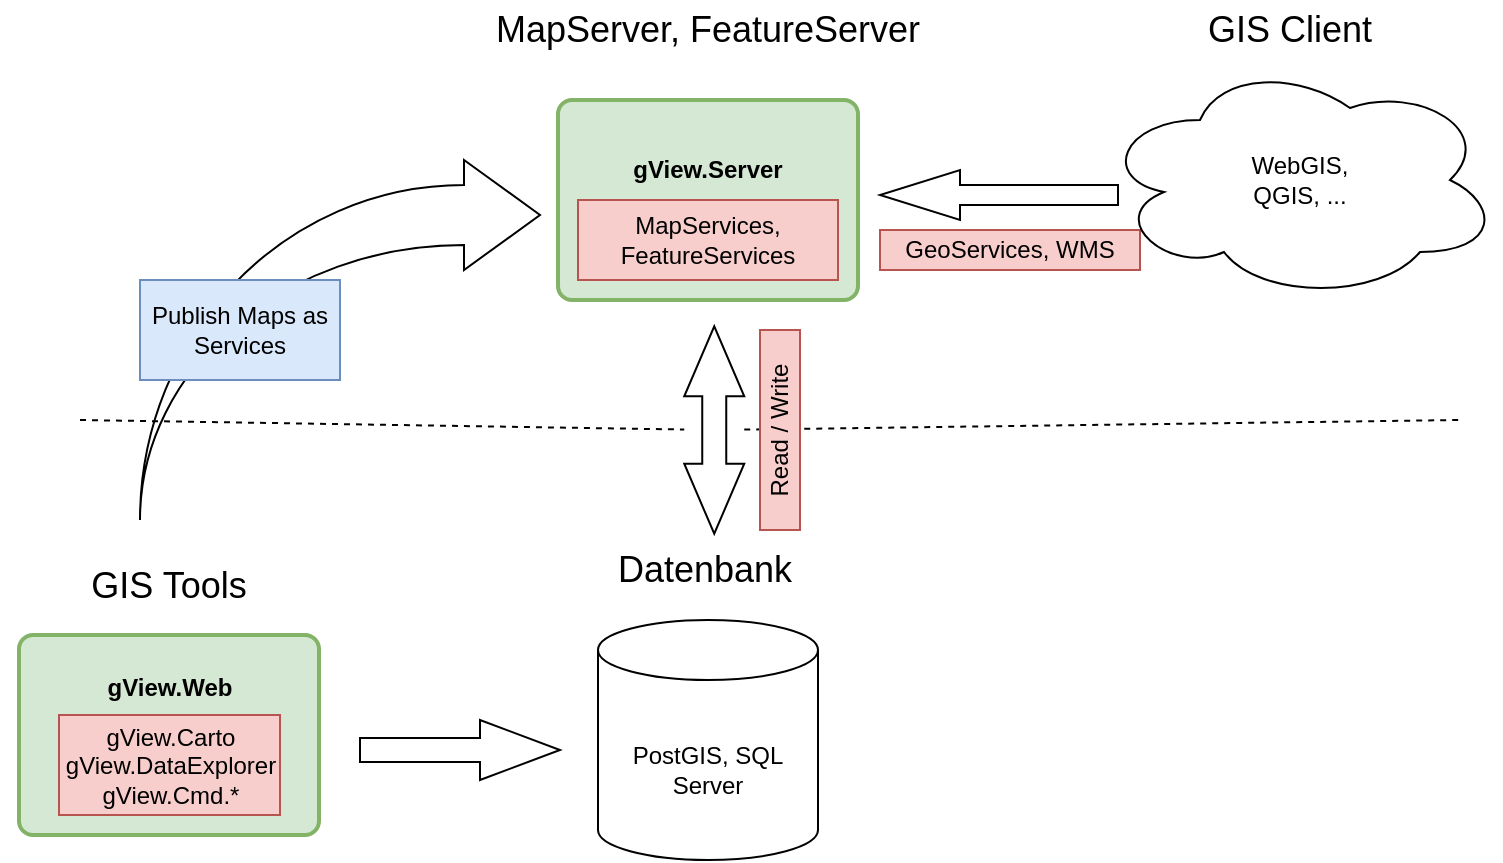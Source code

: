<mxfile version="24.2.9" type="device">
  <diagram name="Seite-1" id="Wo1bKJcvPPJqR11z6W8k">
    <mxGraphModel dx="954" dy="654" grid="1" gridSize="10" guides="1" tooltips="1" connect="1" arrows="1" fold="1" page="1" pageScale="1" pageWidth="827" pageHeight="1169" math="0" shadow="0">
      <root>
        <mxCell id="0" />
        <mxCell id="1" parent="0" />
        <mxCell id="dpQYXd6wPJJuDFLn7hWi-5" value="Ellipsoid2Space" style="curved=1;startArrow=none;endArrow=block;exitX=0.5;exitY=0.985;entryX=0.5;entryY=0;rounded=0;" parent="1" edge="1">
          <mxGeometry relative="1" as="geometry">
            <Array as="points" />
            <mxPoint x="152.492" y="122" as="targetPoint" />
          </mxGeometry>
        </mxCell>
        <mxCell id="dpQYXd6wPJJuDFLn7hWi-6" value="Space2Space" style="curved=1;startArrow=none;endArrow=block;exitX=0.5;exitY=0.985;entryX=0.5;entryY=0;rounded=0;" parent="1" edge="1">
          <mxGeometry relative="1" as="geometry">
            <Array as="points" />
            <mxPoint x="152.492" y="224" as="targetPoint" />
          </mxGeometry>
        </mxCell>
        <mxCell id="dpQYXd6wPJJuDFLn7hWi-7" value="Ellipsoid2Plane" style="curved=1;startArrow=none;endArrow=block;exitX=0.5;exitY=0.985;entryX=0.496;entryY=0;rounded=0;" parent="1" edge="1">
          <mxGeometry relative="1" as="geometry">
            <Array as="points" />
            <mxPoint x="152.492" y="326" as="targetPoint" />
          </mxGeometry>
        </mxCell>
        <mxCell id="dJMbMw9GqMwcQIYmpqRa-5" value="" style="group" vertex="1" connectable="0" parent="1">
          <mxGeometry x="359" y="380" width="110" height="160" as="geometry" />
        </mxCell>
        <mxCell id="dJMbMw9GqMwcQIYmpqRa-1" value="" style="shape=cylinder3;whiteSpace=wrap;html=1;boundedLbl=1;backgroundOutline=1;size=15;" vertex="1" parent="dJMbMw9GqMwcQIYmpqRa-5">
          <mxGeometry y="40" width="110" height="120" as="geometry" />
        </mxCell>
        <mxCell id="dJMbMw9GqMwcQIYmpqRa-2" value="PostGIS, SQL Server" style="text;html=1;align=center;verticalAlign=middle;whiteSpace=wrap;rounded=0;" vertex="1" parent="dJMbMw9GqMwcQIYmpqRa-5">
          <mxGeometry x="15" y="100" width="80" height="30" as="geometry" />
        </mxCell>
        <mxCell id="dJMbMw9GqMwcQIYmpqRa-4" value="&lt;font style=&quot;font-size: 18px;&quot;&gt;Datenbank&lt;/font&gt;" style="text;html=1;align=center;verticalAlign=middle;whiteSpace=wrap;rounded=0;" vertex="1" parent="dJMbMw9GqMwcQIYmpqRa-5">
          <mxGeometry x="11" width="85" height="30" as="geometry" />
        </mxCell>
        <mxCell id="dJMbMw9GqMwcQIYmpqRa-24" value="" style="group" vertex="1" connectable="0" parent="1">
          <mxGeometry x="299" y="110" width="331" height="150" as="geometry" />
        </mxCell>
        <mxCell id="dJMbMw9GqMwcQIYmpqRa-12" value="" style="rounded=1;whiteSpace=wrap;html=1;absoluteArcSize=1;arcSize=14;strokeWidth=2;fillColor=#d5e8d4;strokeColor=#82b366;" vertex="1" parent="dJMbMw9GqMwcQIYmpqRa-24">
          <mxGeometry x="40" y="50" width="150" height="100" as="geometry" />
        </mxCell>
        <mxCell id="dJMbMw9GqMwcQIYmpqRa-17" value="&lt;font style=&quot;font-size: 18px;&quot;&gt;MapServer, FeatureServer&lt;br&gt;&lt;/font&gt;" style="text;html=1;align=center;verticalAlign=middle;whiteSpace=wrap;rounded=0;" vertex="1" parent="dJMbMw9GqMwcQIYmpqRa-24">
          <mxGeometry width="230" height="30" as="geometry" />
        </mxCell>
        <mxCell id="dJMbMw9GqMwcQIYmpqRa-19" value="&lt;p&gt;&lt;b&gt;&lt;span class=&quot;n&quot;&gt;gView&lt;/span&gt;.S&lt;span class=&quot;n&quot;&gt;erver&lt;/span&gt;&lt;/b&gt; &lt;/p&gt;" style="text;html=1;align=center;verticalAlign=middle;whiteSpace=wrap;rounded=0;" vertex="1" parent="dJMbMw9GqMwcQIYmpqRa-24">
          <mxGeometry x="60" y="70" width="110" height="30" as="geometry" />
        </mxCell>
        <mxCell id="dJMbMw9GqMwcQIYmpqRa-29" value="" style="html=1;shadow=0;dashed=0;align=center;verticalAlign=middle;shape=mxgraph.arrows2.arrow;dy=0.6;dx=40;flipH=1;notch=0;" vertex="1" parent="dJMbMw9GqMwcQIYmpqRa-24">
          <mxGeometry x="201" y="85" width="119" height="25" as="geometry" />
        </mxCell>
        <mxCell id="dJMbMw9GqMwcQIYmpqRa-39" value="GeoServices, WMS" style="text;html=1;align=center;verticalAlign=middle;whiteSpace=wrap;rounded=0;fillColor=#f8cecc;strokeColor=#b85450;" vertex="1" parent="dJMbMw9GqMwcQIYmpqRa-24">
          <mxGeometry x="201" y="115" width="130" height="20" as="geometry" />
        </mxCell>
        <mxCell id="dJMbMw9GqMwcQIYmpqRa-40" value="MapServices, FeatureServices" style="text;html=1;align=center;verticalAlign=middle;whiteSpace=wrap;rounded=0;fillColor=#f8cecc;strokeColor=#b85450;" vertex="1" parent="dJMbMw9GqMwcQIYmpqRa-24">
          <mxGeometry x="50" y="100" width="130" height="40" as="geometry" />
        </mxCell>
        <mxCell id="dJMbMw9GqMwcQIYmpqRa-25" value="" style="group" vertex="1" connectable="0" parent="1">
          <mxGeometry x="610" y="110" width="200" height="150" as="geometry" />
        </mxCell>
        <mxCell id="dJMbMw9GqMwcQIYmpqRa-6" value="" style="ellipse;shape=cloud;whiteSpace=wrap;html=1;" vertex="1" parent="dJMbMw9GqMwcQIYmpqRa-25">
          <mxGeometry y="30" width="200" height="120" as="geometry" />
        </mxCell>
        <mxCell id="dJMbMw9GqMwcQIYmpqRa-18" value="&lt;font style=&quot;font-size: 18px;&quot;&gt;GIS Client&lt;/font&gt;" style="text;html=1;align=center;verticalAlign=middle;whiteSpace=wrap;rounded=0;" vertex="1" parent="dJMbMw9GqMwcQIYmpqRa-25">
          <mxGeometry x="40" width="110" height="30" as="geometry" />
        </mxCell>
        <mxCell id="dJMbMw9GqMwcQIYmpqRa-20" value="WebGIS, QGIS, ..." style="text;html=1;align=center;verticalAlign=middle;whiteSpace=wrap;rounded=0;" vertex="1" parent="dJMbMw9GqMwcQIYmpqRa-25">
          <mxGeometry x="70" y="75" width="60" height="30" as="geometry" />
        </mxCell>
        <mxCell id="dJMbMw9GqMwcQIYmpqRa-26" value="" style="group" vertex="1" connectable="0" parent="1">
          <mxGeometry x="60" y="387.5" width="169" height="150" as="geometry" />
        </mxCell>
        <mxCell id="dJMbMw9GqMwcQIYmpqRa-21" value="" style="rounded=1;whiteSpace=wrap;html=1;absoluteArcSize=1;arcSize=14;strokeWidth=2;fillColor=#d5e8d4;strokeColor=#82b366;" vertex="1" parent="dJMbMw9GqMwcQIYmpqRa-26">
          <mxGeometry x="9.5" y="40" width="150" height="100" as="geometry" />
        </mxCell>
        <mxCell id="dJMbMw9GqMwcQIYmpqRa-22" value="&lt;font style=&quot;font-size: 18px;&quot;&gt;GIS Tools&lt;/font&gt;" style="text;html=1;align=center;verticalAlign=middle;whiteSpace=wrap;rounded=0;" vertex="1" parent="dJMbMw9GqMwcQIYmpqRa-26">
          <mxGeometry width="169" height="30" as="geometry" />
        </mxCell>
        <mxCell id="dJMbMw9GqMwcQIYmpqRa-23" value="&lt;b&gt;gView.Web&lt;/b&gt;" style="text;html=1;align=center;verticalAlign=middle;whiteSpace=wrap;rounded=0;" vertex="1" parent="dJMbMw9GqMwcQIYmpqRa-26">
          <mxGeometry x="29.5" y="52.5" width="110" height="27.5" as="geometry" />
        </mxCell>
        <mxCell id="dJMbMw9GqMwcQIYmpqRa-41" value="&lt;div&gt;gView.Carto gView.DataExplorer&lt;/div&gt;gView.Cmd.*" style="text;html=1;align=center;verticalAlign=middle;whiteSpace=wrap;rounded=0;fillColor=#f8cecc;strokeColor=#b85450;" vertex="1" parent="dJMbMw9GqMwcQIYmpqRa-26">
          <mxGeometry x="29.5" y="80" width="110.5" height="50" as="geometry" />
        </mxCell>
        <mxCell id="dJMbMw9GqMwcQIYmpqRa-28" value="" style="endArrow=none;dashed=1;html=1;rounded=0;" edge="1" parent="1" source="dJMbMw9GqMwcQIYmpqRa-32">
          <mxGeometry width="50" height="50" relative="1" as="geometry">
            <mxPoint x="100" y="310" as="sourcePoint" />
            <mxPoint x="790" y="320" as="targetPoint" />
          </mxGeometry>
        </mxCell>
        <mxCell id="dJMbMw9GqMwcQIYmpqRa-34" value="" style="html=1;shadow=0;dashed=0;align=center;verticalAlign=middle;shape=mxgraph.arrows2.jumpInArrow;dy=15;dx=38;arrowHead=55;" vertex="1" parent="1">
          <mxGeometry x="130" y="190" width="200" height="180" as="geometry" />
        </mxCell>
        <mxCell id="dJMbMw9GqMwcQIYmpqRa-35" value="" style="endArrow=none;dashed=1;html=1;rounded=0;" edge="1" parent="1" target="dJMbMw9GqMwcQIYmpqRa-32">
          <mxGeometry width="50" height="50" relative="1" as="geometry">
            <mxPoint x="100" y="320" as="sourcePoint" />
            <mxPoint x="790" y="310" as="targetPoint" />
          </mxGeometry>
        </mxCell>
        <mxCell id="dJMbMw9GqMwcQIYmpqRa-32" value="" style="html=1;shadow=0;dashed=0;align=center;verticalAlign=middle;shape=mxgraph.arrows2.twoWayArrow;dy=0.6;dx=35;rotation=-90;" vertex="1" parent="1">
          <mxGeometry x="365.25" y="310" width="103.75" height="30" as="geometry" />
        </mxCell>
        <mxCell id="dJMbMw9GqMwcQIYmpqRa-36" value="" style="html=1;shadow=0;dashed=0;align=center;verticalAlign=middle;shape=mxgraph.arrows2.arrow;dy=0.6;dx=40;notch=0;" vertex="1" parent="1">
          <mxGeometry x="240" y="470" width="100" height="30" as="geometry" />
        </mxCell>
        <mxCell id="dJMbMw9GqMwcQIYmpqRa-37" value="Read / Write" style="text;html=1;align=center;verticalAlign=middle;whiteSpace=wrap;rounded=0;fillColor=#f8cecc;strokeColor=#b85450;rotation=-90;" vertex="1" parent="1">
          <mxGeometry x="400" y="315" width="100" height="20" as="geometry" />
        </mxCell>
        <mxCell id="dJMbMw9GqMwcQIYmpqRa-42" value="Publish Maps as Services" style="text;html=1;align=center;verticalAlign=middle;whiteSpace=wrap;rounded=0;fillColor=#dae8fc;strokeColor=#6c8ebf;" vertex="1" parent="1">
          <mxGeometry x="130" y="250" width="100" height="50" as="geometry" />
        </mxCell>
      </root>
    </mxGraphModel>
  </diagram>
</mxfile>
